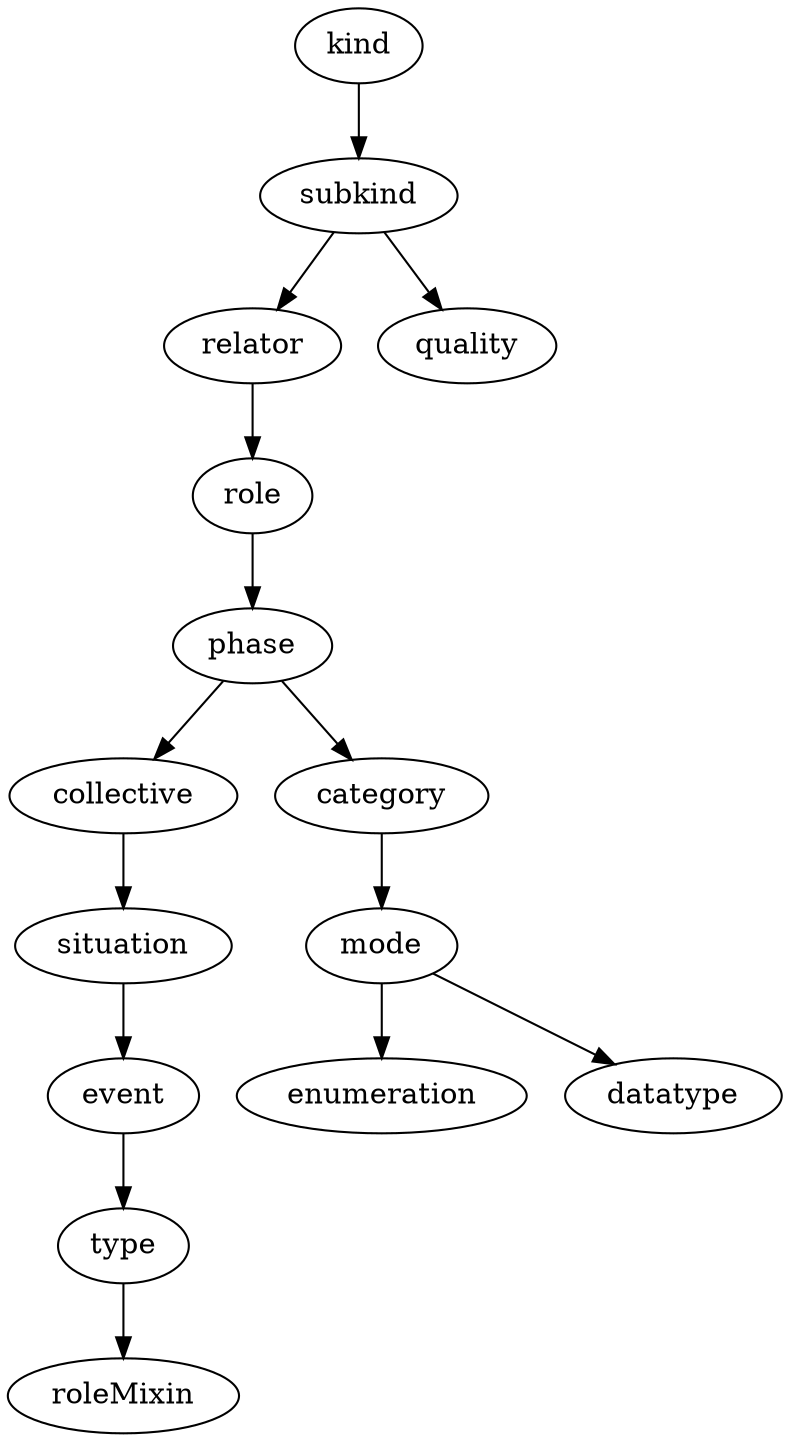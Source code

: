 strict digraph  {
kind;
subkind;
relator;
quality;
role;
phase;
collective;
category;
situation;
event;
type;
roleMixin;
mode;
enumeration;
datatype;
kind -> subkind;
subkind -> relator;
subkind -> quality;
relator -> role;
role -> phase;
phase -> collective;
phase -> category;
collective -> situation;
category -> mode;
situation -> event;
event -> type;
type -> roleMixin;
mode -> enumeration;
mode -> datatype;
}
